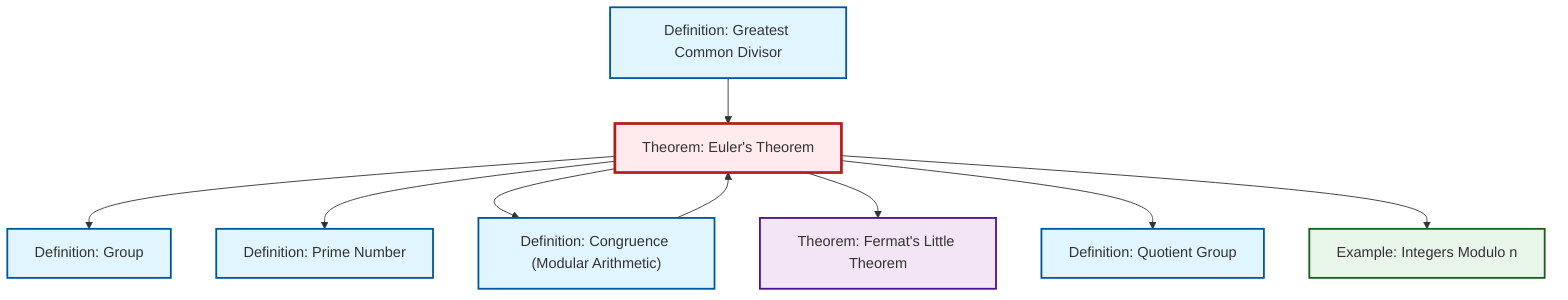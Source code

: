 graph TD
    classDef definition fill:#e1f5fe,stroke:#01579b,stroke-width:2px
    classDef theorem fill:#f3e5f5,stroke:#4a148c,stroke-width:2px
    classDef axiom fill:#fff3e0,stroke:#e65100,stroke-width:2px
    classDef example fill:#e8f5e9,stroke:#1b5e20,stroke-width:2px
    classDef current fill:#ffebee,stroke:#b71c1c,stroke-width:3px
    thm-fermat-little["Theorem: Fermat's Little Theorem"]:::theorem
    def-quotient-group["Definition: Quotient Group"]:::definition
    def-group["Definition: Group"]:::definition
    def-gcd["Definition: Greatest Common Divisor"]:::definition
    ex-quotient-integers-mod-n["Example: Integers Modulo n"]:::example
    def-prime["Definition: Prime Number"]:::definition
    thm-euler["Theorem: Euler's Theorem"]:::theorem
    def-congruence["Definition: Congruence (Modular Arithmetic)"]:::definition
    thm-euler --> def-group
    def-congruence --> thm-euler
    thm-euler --> def-prime
    thm-euler --> def-congruence
    thm-euler --> thm-fermat-little
    thm-euler --> def-quotient-group
    thm-euler --> ex-quotient-integers-mod-n
    def-gcd --> thm-euler
    class thm-euler current